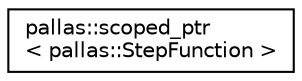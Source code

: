 digraph "Graphical Class Hierarchy"
{
  edge [fontname="Helvetica",fontsize="10",labelfontname="Helvetica",labelfontsize="10"];
  node [fontname="Helvetica",fontsize="10",shape=record];
  rankdir="LR";
  Node1 [label="pallas::scoped_ptr\l\< pallas::StepFunction \>",height=0.2,width=0.4,color="black", fillcolor="white", style="filled",URL="$classpallas_1_1scoped__ptr.html"];
}
